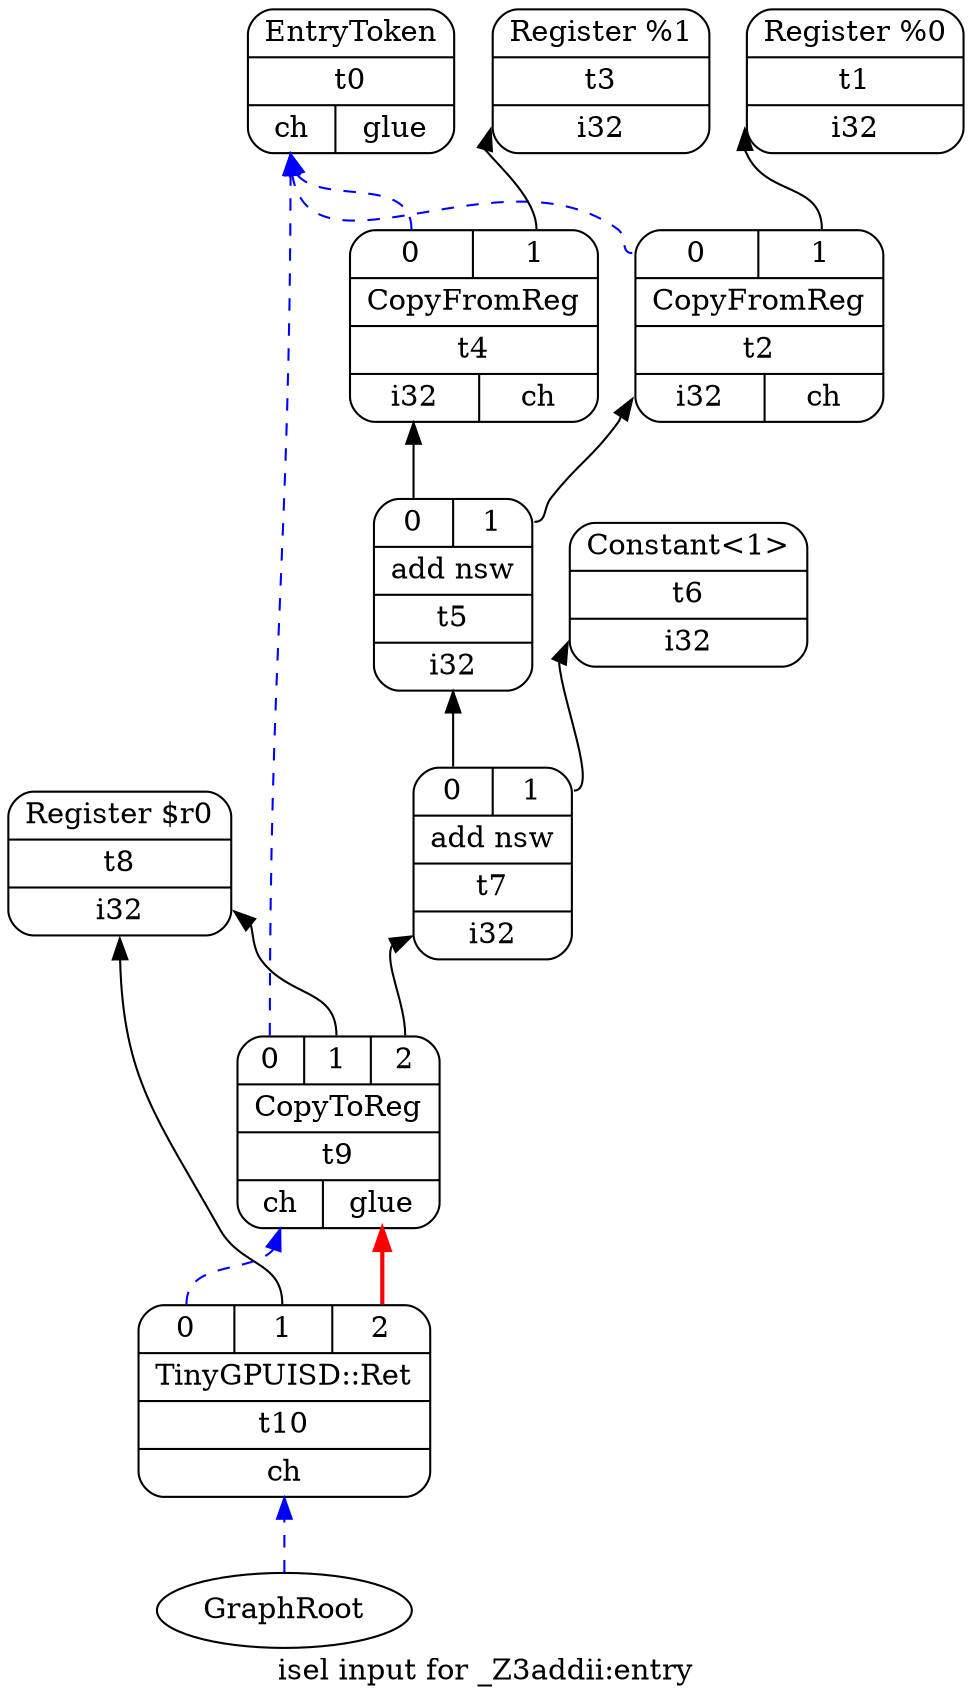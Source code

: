 digraph "isel input for _Z3addii:entry" {
	rankdir="BT";
	label="isel input for _Z3addii:entry";

	Node0x5574cd895d60 [shape=record,shape=Mrecord,label="{EntryToken|t0|{<d0>ch|<d1>glue}}"];
	Node0x5574cd8b4510 [shape=record,shape=Mrecord,label="{Register %0|t1|{<d0>i32}}"];
	Node0x5574cd8b45f0 [shape=record,shape=Mrecord,label="{Register %1|t3|{<d0>i32}}"];
	Node0x5574cd8b4740 [shape=record,shape=Mrecord,label="{Constant\<1\>|t6|{<d0>i32}}"];
	Node0x5574cd8b4820 [shape=record,shape=Mrecord,label="{Register $r0|t8|{<d0>i32}}"];
	Node0x5574cd8b4580 [shape=record,shape=Mrecord,label="{{<s0>0|<s1>1}|CopyFromReg|t2|{<d0>i32|<d1>ch}}"];
	Node0x5574cd8b4580:s0 -> Node0x5574cd895d60:d0[color=blue,style=dashed];
	Node0x5574cd8b4580:s1 -> Node0x5574cd8b4510:d0;
	Node0x5574cd8b4660 [shape=record,shape=Mrecord,label="{{<s0>0|<s1>1}|CopyFromReg|t4|{<d0>i32|<d1>ch}}"];
	Node0x5574cd8b4660:s0 -> Node0x5574cd895d60:d0[color=blue,style=dashed];
	Node0x5574cd8b4660:s1 -> Node0x5574cd8b45f0:d0;
	Node0x5574cd8b46d0 [shape=record,shape=Mrecord,label="{{<s0>0|<s1>1}|add nsw|t5|{<d0>i32}}"];
	Node0x5574cd8b46d0:s0 -> Node0x5574cd8b4660:d0;
	Node0x5574cd8b46d0:s1 -> Node0x5574cd8b4580:d0;
	Node0x5574cd8b47b0 [shape=record,shape=Mrecord,label="{{<s0>0|<s1>1}|add nsw|t7|{<d0>i32}}"];
	Node0x5574cd8b47b0:s0 -> Node0x5574cd8b46d0:d0;
	Node0x5574cd8b47b0:s1 -> Node0x5574cd8b4740:d0;
	Node0x5574cd8b4890 [shape=record,shape=Mrecord,label="{{<s0>0|<s1>1|<s2>2}|CopyToReg|t9|{<d0>ch|<d1>glue}}"];
	Node0x5574cd8b4890:s0 -> Node0x5574cd895d60:d0[color=blue,style=dashed];
	Node0x5574cd8b4890:s1 -> Node0x5574cd8b4820:d0;
	Node0x5574cd8b4890:s2 -> Node0x5574cd8b47b0:d0;
	Node0x5574cd8b4900 [shape=record,shape=Mrecord,label="{{<s0>0|<s1>1|<s2>2}|TinyGPUISD::Ret|t10|{<d0>ch}}"];
	Node0x5574cd8b4900:s0 -> Node0x5574cd8b4890:d0[color=blue,style=dashed];
	Node0x5574cd8b4900:s1 -> Node0x5574cd8b4820:d0;
	Node0x5574cd8b4900:s2 -> Node0x5574cd8b4890:d1[color=red,style=bold];
	Node0x0[ plaintext=circle, label ="GraphRoot"];
	Node0x0 -> Node0x5574cd8b4900:d0[color=blue,style=dashed];
}
